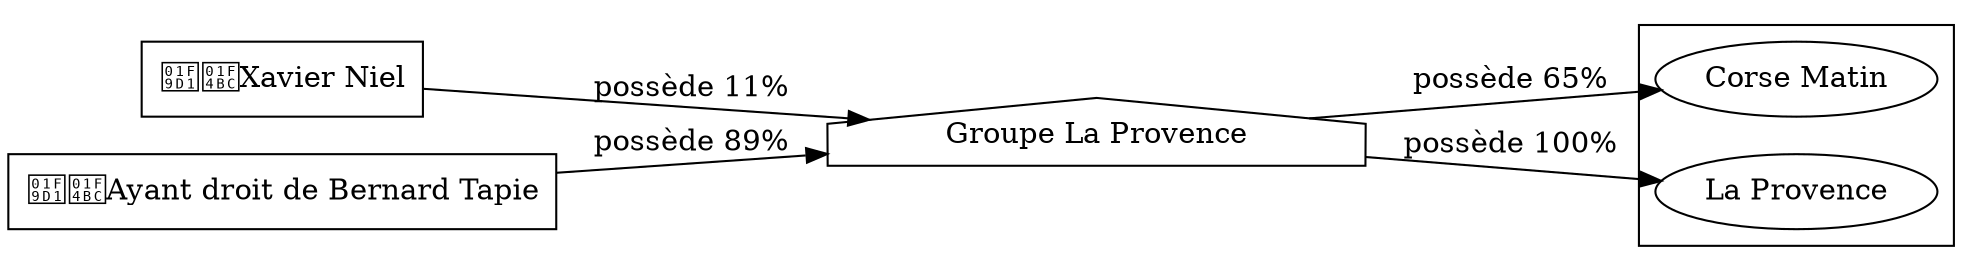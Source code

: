 digraph {
  rankdir=LR;
  subgraph roots {
    
      "xavier-niel-10"[label="🧑‍💼Xavier Niel" shape=box]
    
      "ayant-droit-de-bernard-tapie-276"[label="🧑‍💼Ayant droit de Bernard Tapie" shape=box]
    
  }

  
    "groupe-la-provence-280"[label="Groupe La Provence" shape=house]
  

  subgraph clusterLeaves {
    
      "corse-matin-282"[label="Corse Matin"]
    
      "la-provence-283"[label="La Provence"]
    
  }

  
    "xavier-niel-10" -> "groupe-la-provence-280" [
      label="possède 11%"
    ]
  
    "ayant-droit-de-bernard-tapie-276" -> "groupe-la-provence-280" [
      label="possède 89%"
    ]
  
    "groupe-la-provence-280" -> "corse-matin-282" [
      label="possède 65%"
    ]
  
    "groupe-la-provence-280" -> "la-provence-283" [
      label="possède 100%"
    ]
  
}
